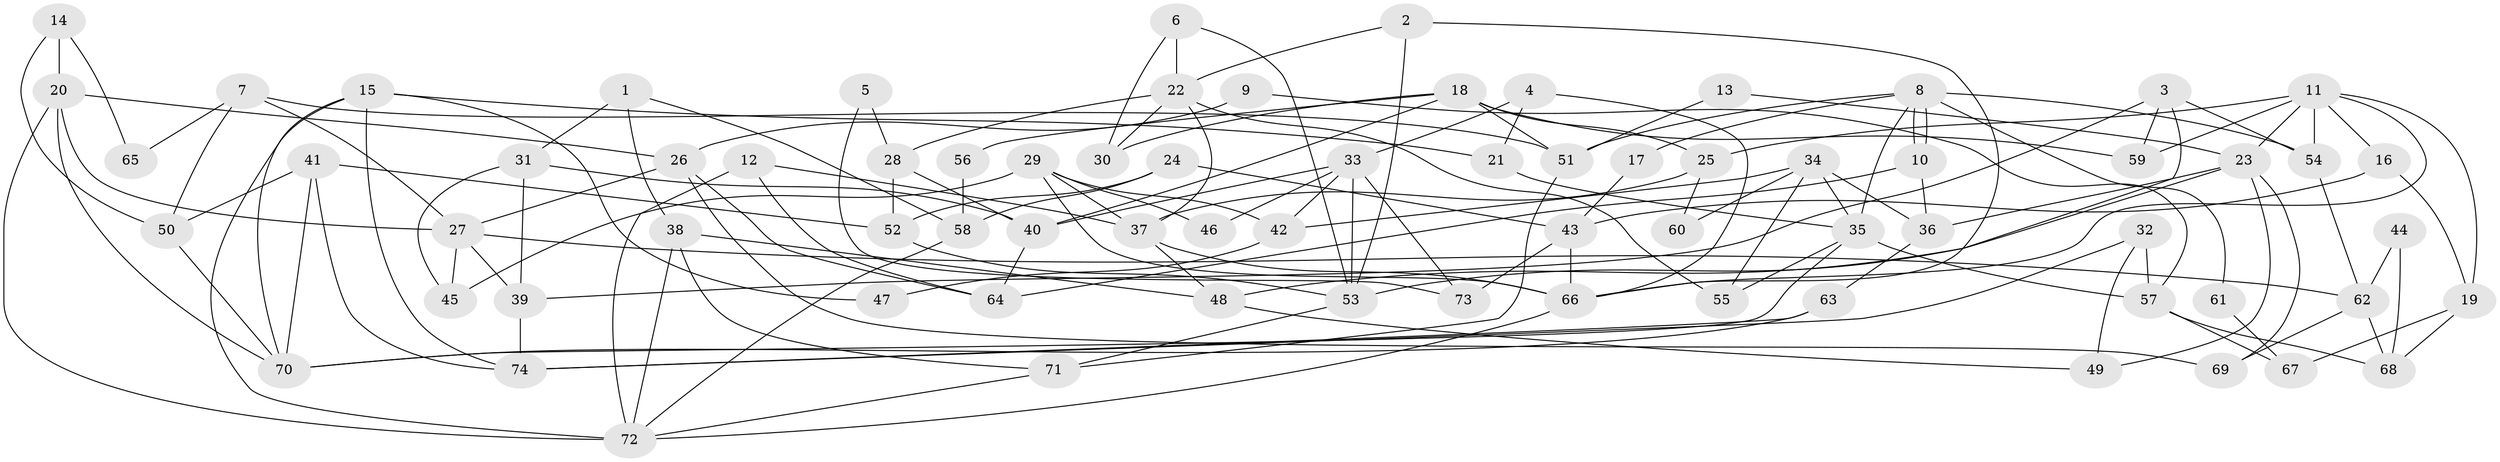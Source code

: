 // Generated by graph-tools (version 1.1) at 2025/02/03/09/25 03:02:01]
// undirected, 74 vertices, 148 edges
graph export_dot {
graph [start="1"]
  node [color=gray90,style=filled];
  1;
  2;
  3;
  4;
  5;
  6;
  7;
  8;
  9;
  10;
  11;
  12;
  13;
  14;
  15;
  16;
  17;
  18;
  19;
  20;
  21;
  22;
  23;
  24;
  25;
  26;
  27;
  28;
  29;
  30;
  31;
  32;
  33;
  34;
  35;
  36;
  37;
  38;
  39;
  40;
  41;
  42;
  43;
  44;
  45;
  46;
  47;
  48;
  49;
  50;
  51;
  52;
  53;
  54;
  55;
  56;
  57;
  58;
  59;
  60;
  61;
  62;
  63;
  64;
  65;
  66;
  67;
  68;
  69;
  70;
  71;
  72;
  73;
  74;
  1 -- 58;
  1 -- 31;
  1 -- 38;
  2 -- 66;
  2 -- 53;
  2 -- 22;
  3 -- 53;
  3 -- 54;
  3 -- 39;
  3 -- 59;
  4 -- 21;
  4 -- 66;
  4 -- 33;
  5 -- 28;
  5 -- 73;
  6 -- 30;
  6 -- 22;
  6 -- 53;
  7 -- 51;
  7 -- 27;
  7 -- 50;
  7 -- 65;
  8 -- 35;
  8 -- 10;
  8 -- 10;
  8 -- 17;
  8 -- 51;
  8 -- 54;
  8 -- 61;
  9 -- 57;
  9 -- 26;
  10 -- 36;
  10 -- 64;
  11 -- 25;
  11 -- 66;
  11 -- 16;
  11 -- 19;
  11 -- 23;
  11 -- 54;
  11 -- 59;
  12 -- 37;
  12 -- 72;
  12 -- 64;
  13 -- 51;
  13 -- 23;
  14 -- 50;
  14 -- 20;
  14 -- 65;
  15 -- 70;
  15 -- 72;
  15 -- 21;
  15 -- 47;
  15 -- 74;
  16 -- 19;
  16 -- 43;
  17 -- 43;
  18 -- 59;
  18 -- 40;
  18 -- 25;
  18 -- 30;
  18 -- 51;
  18 -- 56;
  19 -- 68;
  19 -- 67;
  20 -- 70;
  20 -- 72;
  20 -- 26;
  20 -- 27;
  21 -- 35;
  22 -- 37;
  22 -- 28;
  22 -- 30;
  22 -- 55;
  23 -- 69;
  23 -- 36;
  23 -- 48;
  23 -- 49;
  24 -- 43;
  24 -- 52;
  24 -- 58;
  25 -- 37;
  25 -- 60;
  26 -- 64;
  26 -- 27;
  26 -- 69;
  27 -- 39;
  27 -- 45;
  27 -- 62;
  28 -- 40;
  28 -- 52;
  29 -- 66;
  29 -- 45;
  29 -- 37;
  29 -- 42;
  29 -- 46;
  31 -- 40;
  31 -- 39;
  31 -- 45;
  32 -- 74;
  32 -- 49;
  32 -- 57;
  33 -- 42;
  33 -- 40;
  33 -- 46;
  33 -- 53;
  33 -- 73;
  34 -- 36;
  34 -- 35;
  34 -- 42;
  34 -- 55;
  34 -- 60;
  35 -- 70;
  35 -- 55;
  35 -- 57;
  36 -- 63;
  37 -- 48;
  37 -- 66;
  38 -- 71;
  38 -- 48;
  38 -- 72;
  39 -- 74;
  40 -- 64;
  41 -- 74;
  41 -- 52;
  41 -- 50;
  41 -- 70;
  42 -- 47;
  43 -- 66;
  43 -- 73;
  44 -- 62;
  44 -- 68;
  48 -- 49;
  50 -- 70;
  51 -- 71;
  52 -- 53;
  53 -- 71;
  54 -- 62;
  56 -- 58;
  57 -- 67;
  57 -- 68;
  58 -- 72;
  61 -- 67;
  62 -- 68;
  62 -- 69;
  63 -- 74;
  63 -- 70;
  66 -- 72;
  71 -- 72;
}
